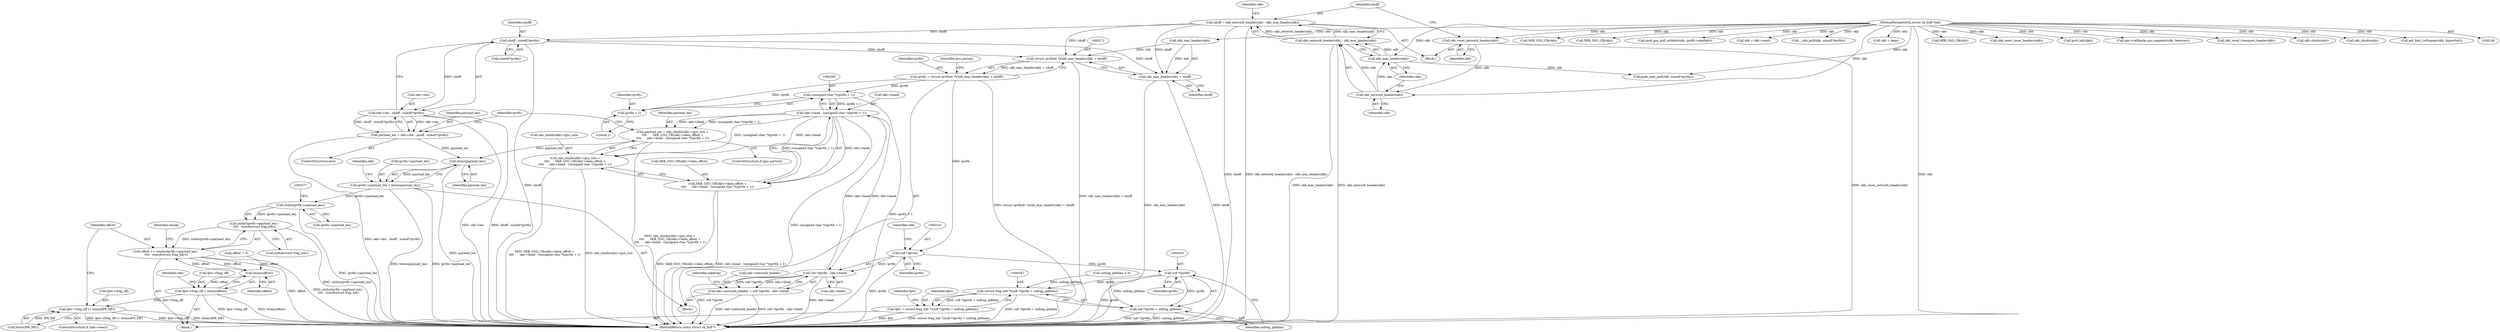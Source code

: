 digraph "0_linux_2423496af35d94a87156b063ea5cedffc10a70a1@API" {
"1000306" [label="(Call,nhoff - sizeof(*ipv6h))"];
"1000127" [label="(Call,nhoff = skb_network_header(skb) - skb_mac_header(skb))"];
"1000129" [label="(Call,skb_network_header(skb) - skb_mac_header(skb))"];
"1000130" [label="(Call,skb_network_header(skb))"];
"1000125" [label="(Call,skb_reset_network_header(skb))"];
"1000101" [label="(MethodParameterIn,struct sk_buff *skb)"];
"1000132" [label="(Call,skb_mac_header(skb))"];
"1000270" [label="(Call,(struct ipv6hdr *)(skb_mac_header(skb) + nhoff))"];
"1000268" [label="(Call,ipv6h = (struct ipv6hdr *)(skb_mac_header(skb) + nhoff))"];
"1000294" [label="(Call,(unsigned char *)(ipv6h + 1))"];
"1000290" [label="(Call,skb->head - (unsigned char *)(ipv6h + 1))"];
"1000278" [label="(Call,payload_len = skb_shinfo(skb)->gso_size +\n\t\t\t\t      SKB_GSO_CB(skb)->data_offset +\n\t\t\t\t      skb->head - (unsigned char *)(ipv6h + 1))"];
"1000315" [label="(Call,htons(payload_len))"];
"1000311" [label="(Call,ipv6h->payload_len = htons(payload_len))"];
"1000372" [label="(Call,ntohs(ipv6h->payload_len))"];
"1000371" [label="(Call,ntohs(ipv6h->payload_len) -\n\t\t\t\t   sizeof(struct frag_hdr))"];
"1000369" [label="(Call,offset += (ntohs(ipv6h->payload_len) -\n\t\t\t\t   sizeof(struct frag_hdr)))"];
"1000357" [label="(Call,htons(offset))"];
"1000353" [label="(Call,fptr->frag_off = htons(offset))"];
"1000363" [label="(Call,fptr->frag_off |= htons(IP6_MF))"];
"1000280" [label="(Call,skb_shinfo(skb)->gso_size +\n\t\t\t\t      SKB_GSO_CB(skb)->data_offset +\n\t\t\t\t      skb->head - (unsigned char *)(ipv6h + 1))"];
"1000285" [label="(Call,SKB_GSO_CB(skb)->data_offset +\n\t\t\t\t      skb->head - (unsigned char *)(ipv6h + 1))"];
"1000321" [label="(Call,(u8 *)ipv6h - skb->head)"];
"1000317" [label="(Call,skb->network_header = (u8 *)ipv6h - skb->head)"];
"1000296" [label="(Call,ipv6h + 1)"];
"1000322" [label="(Call,(u8 *)ipv6h)"];
"1000349" [label="(Call,(u8 *)ipv6h)"];
"1000346" [label="(Call,(struct frag_hdr *)((u8 *)ipv6h + unfrag_ip6hlen))"];
"1000344" [label="(Call,fptr = (struct frag_hdr *)((u8 *)ipv6h + unfrag_ip6hlen))"];
"1000348" [label="(Call,(u8 *)ipv6h + unfrag_ip6hlen)"];
"1000272" [label="(Call,skb_mac_header(skb) + nhoff)"];
"1000302" [label="(Call,skb->len - nhoff - sizeof(*ipv6h))"];
"1000300" [label="(Call,payload_len = skb->len - nhoff - sizeof(*ipv6h))"];
"1000351" [label="(Identifier,ipv6h)"];
"1000307" [label="(Identifier,nhoff)"];
"1000162" [label="(Call,SKB_GSO_CB(skb))"];
"1000129" [label="(Call,skb_network_header(skb) - skb_mac_header(skb))"];
"1000287" [label="(Call,SKB_GSO_CB(skb))"];
"1000277" [label="(Identifier,gso_partial)"];
"1000184" [label="(Call,ipv6_gso_pull_exthdrs(skb, ipv6h->nexthdr))"];
"1000330" [label="(Block,)"];
"1000324" [label="(Identifier,ipv6h)"];
"1000353" [label="(Call,fptr->frag_off = htons(offset))"];
"1000302" [label="(Call,skb->len - nhoff - sizeof(*ipv6h))"];
"1000269" [label="(Identifier,ipv6h)"];
"1000355" [label="(Identifier,fptr)"];
"1000300" [label="(Call,payload_len = skb->len - nhoff - sizeof(*ipv6h))"];
"1000296" [label="(Call,ipv6h + 1)"];
"1000272" [label="(Call,skb_mac_header(skb) + nhoff)"];
"1000262" [label="(Call,skb = skb->next)"];
"1000297" [label="(Identifier,ipv6h)"];
"1000267" [label="(Block,)"];
"1000338" [label="(Call,unfrag_ip6hlen < 0)"];
"1000301" [label="(Identifier,payload_len)"];
"1000352" [label="(Identifier,unfrag_ip6hlen)"];
"1000138" [label="(Identifier,skb)"];
"1000354" [label="(Call,fptr->frag_off)"];
"1000326" [label="(Identifier,skb)"];
"1000346" [label="(Call,(struct frag_hdr *)((u8 *)ipv6h + unfrag_ip6hlen))"];
"1000321" [label="(Call,(u8 *)ipv6h - skb->head)"];
"1000172" [label="(Call,__skb_pull(skb, sizeof(*ipv6h)))"];
"1000348" [label="(Call,(u8 *)ipv6h + unfrag_ip6hlen)"];
"1000103" [label="(Block,)"];
"1000281" [label="(Call,skb_shinfo(skb)->gso_size)"];
"1000361" [label="(Identifier,skb)"];
"1000137" [label="(Call,pskb_may_pull(skb, sizeof(*ipv6h)))"];
"1000372" [label="(Call,ntohs(ipv6h->payload_len))"];
"1000318" [label="(Call,skb->network_header)"];
"1000258" [label="(Call,skb = segs)"];
"1000147" [label="(Call,SKB_GSO_CB(skb))"];
"1000273" [label="(Call,skb_mac_header(skb))"];
"1000268" [label="(Call,ipv6h = (struct ipv6hdr *)(skb_mac_header(skb) + nhoff))"];
"1000349" [label="(Call,(u8 *)ipv6h)"];
"1000306" [label="(Call,nhoff - sizeof(*ipv6h))"];
"1000127" [label="(Call,nhoff = skb_network_header(skb) - skb_mac_header(skb))"];
"1000380" [label="(Call,skb_reset_inner_headers(skb))"];
"1000311" [label="(Call,ipv6h->payload_len = htons(payload_len))"];
"1000270" [label="(Call,(struct ipv6hdr *)(skb_mac_header(skb) + nhoff))"];
"1000275" [label="(Identifier,nhoff)"];
"1000170" [label="(Call,ipv6_hdr(skb))"];
"1000367" [label="(Call,htons(IP6_MF))"];
"1000371" [label="(Call,ntohs(ipv6h->payload_len) -\n\t\t\t\t   sizeof(struct frag_hdr))"];
"1000286" [label="(Call,SKB_GSO_CB(skb)->data_offset)"];
"1000359" [label="(ControlStructure,if (skb->next))"];
"1000128" [label="(Identifier,nhoff)"];
"1000376" [label="(Call,sizeof(struct frag_hdr))"];
"1000299" [label="(ControlStructure,else)"];
"1000357" [label="(Call,htons(offset))"];
"1000385" [label="(MethodReturn,static struct sk_buff *)"];
"1000322" [label="(Call,(u8 *)ipv6h)"];
"1000315" [label="(Call,htons(payload_len))"];
"1000240" [label="(Call,ops->callbacks.gso_segment(skb, features))"];
"1000236" [label="(Call,skb_reset_transport_header(skb))"];
"1000280" [label="(Call,skb_shinfo(skb)->gso_size +\n\t\t\t\t      SKB_GSO_CB(skb)->data_offset +\n\t\t\t\t      skb->head - (unsigned char *)(ipv6h + 1))"];
"1000196" [label="(Call,skb_shinfo(skb))"];
"1000290" [label="(Call,skb->head - (unsigned char *)(ipv6h + 1))"];
"1000316" [label="(Identifier,payload_len)"];
"1000126" [label="(Identifier,skb)"];
"1000303" [label="(Call,skb->len)"];
"1000294" [label="(Call,(unsigned char *)(ipv6h + 1))"];
"1000370" [label="(Identifier,offset)"];
"1000364" [label="(Call,fptr->frag_off)"];
"1000373" [label="(Call,ipv6h->payload_len)"];
"1000131" [label="(Identifier,skb)"];
"1000132" [label="(Call,skb_mac_header(skb))"];
"1000363" [label="(Call,fptr->frag_off |= htons(IP6_MF))"];
"1000278" [label="(Call,payload_len = skb_shinfo(skb)->gso_size +\n\t\t\t\t      SKB_GSO_CB(skb)->data_offset +\n\t\t\t\t      skb->head - (unsigned char *)(ipv6h + 1))"];
"1000279" [label="(Identifier,payload_len)"];
"1000298" [label="(Literal,1)"];
"1000369" [label="(Call,offset += (ntohs(ipv6h->payload_len) -\n\t\t\t\t   sizeof(struct frag_hdr)))"];
"1000285" [label="(Call,SKB_GSO_CB(skb)->data_offset +\n\t\t\t\t      skb->head - (unsigned char *)(ipv6h + 1))"];
"1000325" [label="(Call,skb->head)"];
"1000130" [label="(Call,skb_network_header(skb))"];
"1000312" [label="(Call,ipv6h->payload_len)"];
"1000308" [label="(Call,sizeof(*ipv6h))"];
"1000291" [label="(Call,skb->head)"];
"1000317" [label="(Call,skb->network_header = (u8 *)ipv6h - skb->head)"];
"1000329" [label="(Identifier,udpfrag)"];
"1000101" [label="(MethodParameterIn,struct sk_buff *skb)"];
"1000276" [label="(ControlStructure,if (gso_partial))"];
"1000118" [label="(Call,offset = 0)"];
"1000282" [label="(Call,skb_shinfo(skb))"];
"1000125" [label="(Call,skb_reset_network_header(skb))"];
"1000358" [label="(Identifier,offset)"];
"1000313" [label="(Identifier,ipv6h)"];
"1000379" [label="(Identifier,encap)"];
"1000345" [label="(Identifier,fptr)"];
"1000133" [label="(Identifier,skb)"];
"1000319" [label="(Identifier,skb)"];
"1000333" [label="(Call,ip6_find_1stfragopt(skb, &prevhdr))"];
"1000344" [label="(Call,fptr = (struct frag_hdr *)((u8 *)ipv6h + unfrag_ip6hlen))"];
"1000306" -> "1000302"  [label="AST: "];
"1000306" -> "1000308"  [label="CFG: "];
"1000307" -> "1000306"  [label="AST: "];
"1000308" -> "1000306"  [label="AST: "];
"1000302" -> "1000306"  [label="CFG: "];
"1000306" -> "1000385"  [label="DDG: nhoff"];
"1000306" -> "1000270"  [label="DDG: nhoff"];
"1000306" -> "1000272"  [label="DDG: nhoff"];
"1000306" -> "1000302"  [label="DDG: nhoff"];
"1000127" -> "1000306"  [label="DDG: nhoff"];
"1000127" -> "1000103"  [label="AST: "];
"1000127" -> "1000129"  [label="CFG: "];
"1000128" -> "1000127"  [label="AST: "];
"1000129" -> "1000127"  [label="AST: "];
"1000138" -> "1000127"  [label="CFG: "];
"1000127" -> "1000385"  [label="DDG: skb_network_header(skb) - skb_mac_header(skb)"];
"1000127" -> "1000385"  [label="DDG: nhoff"];
"1000129" -> "1000127"  [label="DDG: skb_network_header(skb)"];
"1000129" -> "1000127"  [label="DDG: skb_mac_header(skb)"];
"1000127" -> "1000270"  [label="DDG: nhoff"];
"1000127" -> "1000272"  [label="DDG: nhoff"];
"1000129" -> "1000132"  [label="CFG: "];
"1000130" -> "1000129"  [label="AST: "];
"1000132" -> "1000129"  [label="AST: "];
"1000129" -> "1000385"  [label="DDG: skb_network_header(skb)"];
"1000129" -> "1000385"  [label="DDG: skb_mac_header(skb)"];
"1000130" -> "1000129"  [label="DDG: skb"];
"1000132" -> "1000129"  [label="DDG: skb"];
"1000130" -> "1000131"  [label="CFG: "];
"1000131" -> "1000130"  [label="AST: "];
"1000133" -> "1000130"  [label="CFG: "];
"1000125" -> "1000130"  [label="DDG: skb"];
"1000101" -> "1000130"  [label="DDG: skb"];
"1000130" -> "1000132"  [label="DDG: skb"];
"1000125" -> "1000103"  [label="AST: "];
"1000125" -> "1000126"  [label="CFG: "];
"1000126" -> "1000125"  [label="AST: "];
"1000128" -> "1000125"  [label="CFG: "];
"1000125" -> "1000385"  [label="DDG: skb_reset_network_header(skb)"];
"1000101" -> "1000125"  [label="DDG: skb"];
"1000101" -> "1000100"  [label="AST: "];
"1000101" -> "1000385"  [label="DDG: skb"];
"1000101" -> "1000132"  [label="DDG: skb"];
"1000101" -> "1000137"  [label="DDG: skb"];
"1000101" -> "1000147"  [label="DDG: skb"];
"1000101" -> "1000162"  [label="DDG: skb"];
"1000101" -> "1000170"  [label="DDG: skb"];
"1000101" -> "1000172"  [label="DDG: skb"];
"1000101" -> "1000184"  [label="DDG: skb"];
"1000101" -> "1000196"  [label="DDG: skb"];
"1000101" -> "1000236"  [label="DDG: skb"];
"1000101" -> "1000240"  [label="DDG: skb"];
"1000101" -> "1000258"  [label="DDG: skb"];
"1000101" -> "1000262"  [label="DDG: skb"];
"1000101" -> "1000273"  [label="DDG: skb"];
"1000101" -> "1000282"  [label="DDG: skb"];
"1000101" -> "1000287"  [label="DDG: skb"];
"1000101" -> "1000333"  [label="DDG: skb"];
"1000101" -> "1000380"  [label="DDG: skb"];
"1000132" -> "1000133"  [label="CFG: "];
"1000133" -> "1000132"  [label="AST: "];
"1000132" -> "1000137"  [label="DDG: skb"];
"1000270" -> "1000268"  [label="AST: "];
"1000270" -> "1000272"  [label="CFG: "];
"1000271" -> "1000270"  [label="AST: "];
"1000272" -> "1000270"  [label="AST: "];
"1000268" -> "1000270"  [label="CFG: "];
"1000270" -> "1000385"  [label="DDG: skb_mac_header(skb) + nhoff"];
"1000270" -> "1000268"  [label="DDG: skb_mac_header(skb) + nhoff"];
"1000273" -> "1000270"  [label="DDG: skb"];
"1000268" -> "1000267"  [label="AST: "];
"1000269" -> "1000268"  [label="AST: "];
"1000277" -> "1000268"  [label="CFG: "];
"1000268" -> "1000385"  [label="DDG: (struct ipv6hdr *)(skb_mac_header(skb) + nhoff)"];
"1000268" -> "1000294"  [label="DDG: ipv6h"];
"1000268" -> "1000296"  [label="DDG: ipv6h"];
"1000268" -> "1000322"  [label="DDG: ipv6h"];
"1000294" -> "1000290"  [label="AST: "];
"1000294" -> "1000296"  [label="CFG: "];
"1000295" -> "1000294"  [label="AST: "];
"1000296" -> "1000294"  [label="AST: "];
"1000290" -> "1000294"  [label="CFG: "];
"1000294" -> "1000385"  [label="DDG: ipv6h + 1"];
"1000294" -> "1000290"  [label="DDG: ipv6h + 1"];
"1000290" -> "1000285"  [label="AST: "];
"1000291" -> "1000290"  [label="AST: "];
"1000285" -> "1000290"  [label="CFG: "];
"1000290" -> "1000385"  [label="DDG: (unsigned char *)(ipv6h + 1)"];
"1000290" -> "1000278"  [label="DDG: skb->head"];
"1000290" -> "1000278"  [label="DDG: (unsigned char *)(ipv6h + 1)"];
"1000290" -> "1000280"  [label="DDG: skb->head"];
"1000290" -> "1000280"  [label="DDG: (unsigned char *)(ipv6h + 1)"];
"1000290" -> "1000285"  [label="DDG: skb->head"];
"1000290" -> "1000285"  [label="DDG: (unsigned char *)(ipv6h + 1)"];
"1000321" -> "1000290"  [label="DDG: skb->head"];
"1000290" -> "1000321"  [label="DDG: skb->head"];
"1000278" -> "1000276"  [label="AST: "];
"1000278" -> "1000280"  [label="CFG: "];
"1000279" -> "1000278"  [label="AST: "];
"1000280" -> "1000278"  [label="AST: "];
"1000313" -> "1000278"  [label="CFG: "];
"1000278" -> "1000385"  [label="DDG: skb_shinfo(skb)->gso_size +\n\t\t\t\t      SKB_GSO_CB(skb)->data_offset +\n\t\t\t\t      skb->head - (unsigned char *)(ipv6h + 1)"];
"1000278" -> "1000315"  [label="DDG: payload_len"];
"1000315" -> "1000311"  [label="AST: "];
"1000315" -> "1000316"  [label="CFG: "];
"1000316" -> "1000315"  [label="AST: "];
"1000311" -> "1000315"  [label="CFG: "];
"1000315" -> "1000385"  [label="DDG: payload_len"];
"1000315" -> "1000311"  [label="DDG: payload_len"];
"1000300" -> "1000315"  [label="DDG: payload_len"];
"1000311" -> "1000267"  [label="AST: "];
"1000312" -> "1000311"  [label="AST: "];
"1000319" -> "1000311"  [label="CFG: "];
"1000311" -> "1000385"  [label="DDG: ipv6h->payload_len"];
"1000311" -> "1000385"  [label="DDG: htons(payload_len)"];
"1000311" -> "1000372"  [label="DDG: ipv6h->payload_len"];
"1000372" -> "1000371"  [label="AST: "];
"1000372" -> "1000373"  [label="CFG: "];
"1000373" -> "1000372"  [label="AST: "];
"1000377" -> "1000372"  [label="CFG: "];
"1000372" -> "1000385"  [label="DDG: ipv6h->payload_len"];
"1000372" -> "1000371"  [label="DDG: ipv6h->payload_len"];
"1000371" -> "1000369"  [label="AST: "];
"1000371" -> "1000376"  [label="CFG: "];
"1000376" -> "1000371"  [label="AST: "];
"1000369" -> "1000371"  [label="CFG: "];
"1000371" -> "1000385"  [label="DDG: ntohs(ipv6h->payload_len)"];
"1000371" -> "1000369"  [label="DDG: ntohs(ipv6h->payload_len)"];
"1000369" -> "1000330"  [label="AST: "];
"1000370" -> "1000369"  [label="AST: "];
"1000379" -> "1000369"  [label="CFG: "];
"1000369" -> "1000385"  [label="DDG: offset"];
"1000369" -> "1000385"  [label="DDG: ntohs(ipv6h->payload_len) -\n\t\t\t\t   sizeof(struct frag_hdr)"];
"1000369" -> "1000357"  [label="DDG: offset"];
"1000357" -> "1000369"  [label="DDG: offset"];
"1000357" -> "1000353"  [label="AST: "];
"1000357" -> "1000358"  [label="CFG: "];
"1000358" -> "1000357"  [label="AST: "];
"1000353" -> "1000357"  [label="CFG: "];
"1000357" -> "1000353"  [label="DDG: offset"];
"1000118" -> "1000357"  [label="DDG: offset"];
"1000353" -> "1000330"  [label="AST: "];
"1000354" -> "1000353"  [label="AST: "];
"1000361" -> "1000353"  [label="CFG: "];
"1000353" -> "1000385"  [label="DDG: htons(offset)"];
"1000353" -> "1000385"  [label="DDG: fptr->frag_off"];
"1000353" -> "1000363"  [label="DDG: fptr->frag_off"];
"1000363" -> "1000359"  [label="AST: "];
"1000363" -> "1000367"  [label="CFG: "];
"1000364" -> "1000363"  [label="AST: "];
"1000367" -> "1000363"  [label="AST: "];
"1000370" -> "1000363"  [label="CFG: "];
"1000363" -> "1000385"  [label="DDG: fptr->frag_off"];
"1000363" -> "1000385"  [label="DDG: htons(IP6_MF)"];
"1000363" -> "1000385"  [label="DDG: fptr->frag_off |= htons(IP6_MF)"];
"1000367" -> "1000363"  [label="DDG: IP6_MF"];
"1000280" -> "1000285"  [label="CFG: "];
"1000281" -> "1000280"  [label="AST: "];
"1000285" -> "1000280"  [label="AST: "];
"1000280" -> "1000385"  [label="DDG: SKB_GSO_CB(skb)->data_offset +\n\t\t\t\t      skb->head - (unsigned char *)(ipv6h + 1)"];
"1000280" -> "1000385"  [label="DDG: skb_shinfo(skb)->gso_size"];
"1000286" -> "1000285"  [label="AST: "];
"1000285" -> "1000385"  [label="DDG: SKB_GSO_CB(skb)->data_offset"];
"1000285" -> "1000385"  [label="DDG: skb->head - (unsigned char *)(ipv6h + 1)"];
"1000321" -> "1000317"  [label="AST: "];
"1000321" -> "1000325"  [label="CFG: "];
"1000322" -> "1000321"  [label="AST: "];
"1000325" -> "1000321"  [label="AST: "];
"1000317" -> "1000321"  [label="CFG: "];
"1000321" -> "1000385"  [label="DDG: (u8 *)ipv6h"];
"1000321" -> "1000385"  [label="DDG: skb->head"];
"1000321" -> "1000317"  [label="DDG: (u8 *)ipv6h"];
"1000321" -> "1000317"  [label="DDG: skb->head"];
"1000322" -> "1000321"  [label="DDG: ipv6h"];
"1000317" -> "1000267"  [label="AST: "];
"1000318" -> "1000317"  [label="AST: "];
"1000329" -> "1000317"  [label="CFG: "];
"1000317" -> "1000385"  [label="DDG: skb->network_header"];
"1000317" -> "1000385"  [label="DDG: (u8 *)ipv6h - skb->head"];
"1000296" -> "1000298"  [label="CFG: "];
"1000297" -> "1000296"  [label="AST: "];
"1000298" -> "1000296"  [label="AST: "];
"1000322" -> "1000324"  [label="CFG: "];
"1000323" -> "1000322"  [label="AST: "];
"1000324" -> "1000322"  [label="AST: "];
"1000326" -> "1000322"  [label="CFG: "];
"1000322" -> "1000385"  [label="DDG: ipv6h"];
"1000322" -> "1000349"  [label="DDG: ipv6h"];
"1000349" -> "1000348"  [label="AST: "];
"1000349" -> "1000351"  [label="CFG: "];
"1000350" -> "1000349"  [label="AST: "];
"1000351" -> "1000349"  [label="AST: "];
"1000352" -> "1000349"  [label="CFG: "];
"1000349" -> "1000385"  [label="DDG: ipv6h"];
"1000349" -> "1000346"  [label="DDG: ipv6h"];
"1000349" -> "1000348"  [label="DDG: ipv6h"];
"1000346" -> "1000344"  [label="AST: "];
"1000346" -> "1000348"  [label="CFG: "];
"1000347" -> "1000346"  [label="AST: "];
"1000348" -> "1000346"  [label="AST: "];
"1000344" -> "1000346"  [label="CFG: "];
"1000346" -> "1000385"  [label="DDG: (u8 *)ipv6h + unfrag_ip6hlen"];
"1000346" -> "1000344"  [label="DDG: (u8 *)ipv6h + unfrag_ip6hlen"];
"1000338" -> "1000346"  [label="DDG: unfrag_ip6hlen"];
"1000344" -> "1000330"  [label="AST: "];
"1000345" -> "1000344"  [label="AST: "];
"1000355" -> "1000344"  [label="CFG: "];
"1000344" -> "1000385"  [label="DDG: (struct frag_hdr *)((u8 *)ipv6h + unfrag_ip6hlen)"];
"1000344" -> "1000385"  [label="DDG: fptr"];
"1000348" -> "1000352"  [label="CFG: "];
"1000352" -> "1000348"  [label="AST: "];
"1000348" -> "1000385"  [label="DDG: (u8 *)ipv6h"];
"1000348" -> "1000385"  [label="DDG: unfrag_ip6hlen"];
"1000338" -> "1000348"  [label="DDG: unfrag_ip6hlen"];
"1000272" -> "1000275"  [label="CFG: "];
"1000273" -> "1000272"  [label="AST: "];
"1000275" -> "1000272"  [label="AST: "];
"1000272" -> "1000385"  [label="DDG: nhoff"];
"1000272" -> "1000385"  [label="DDG: skb_mac_header(skb)"];
"1000273" -> "1000272"  [label="DDG: skb"];
"1000302" -> "1000300"  [label="AST: "];
"1000303" -> "1000302"  [label="AST: "];
"1000300" -> "1000302"  [label="CFG: "];
"1000302" -> "1000385"  [label="DDG: skb->len"];
"1000302" -> "1000385"  [label="DDG: nhoff - sizeof(*ipv6h)"];
"1000302" -> "1000300"  [label="DDG: skb->len"];
"1000302" -> "1000300"  [label="DDG: nhoff - sizeof(*ipv6h)"];
"1000300" -> "1000299"  [label="AST: "];
"1000301" -> "1000300"  [label="AST: "];
"1000313" -> "1000300"  [label="CFG: "];
"1000300" -> "1000385"  [label="DDG: skb->len - nhoff - sizeof(*ipv6h)"];
}
